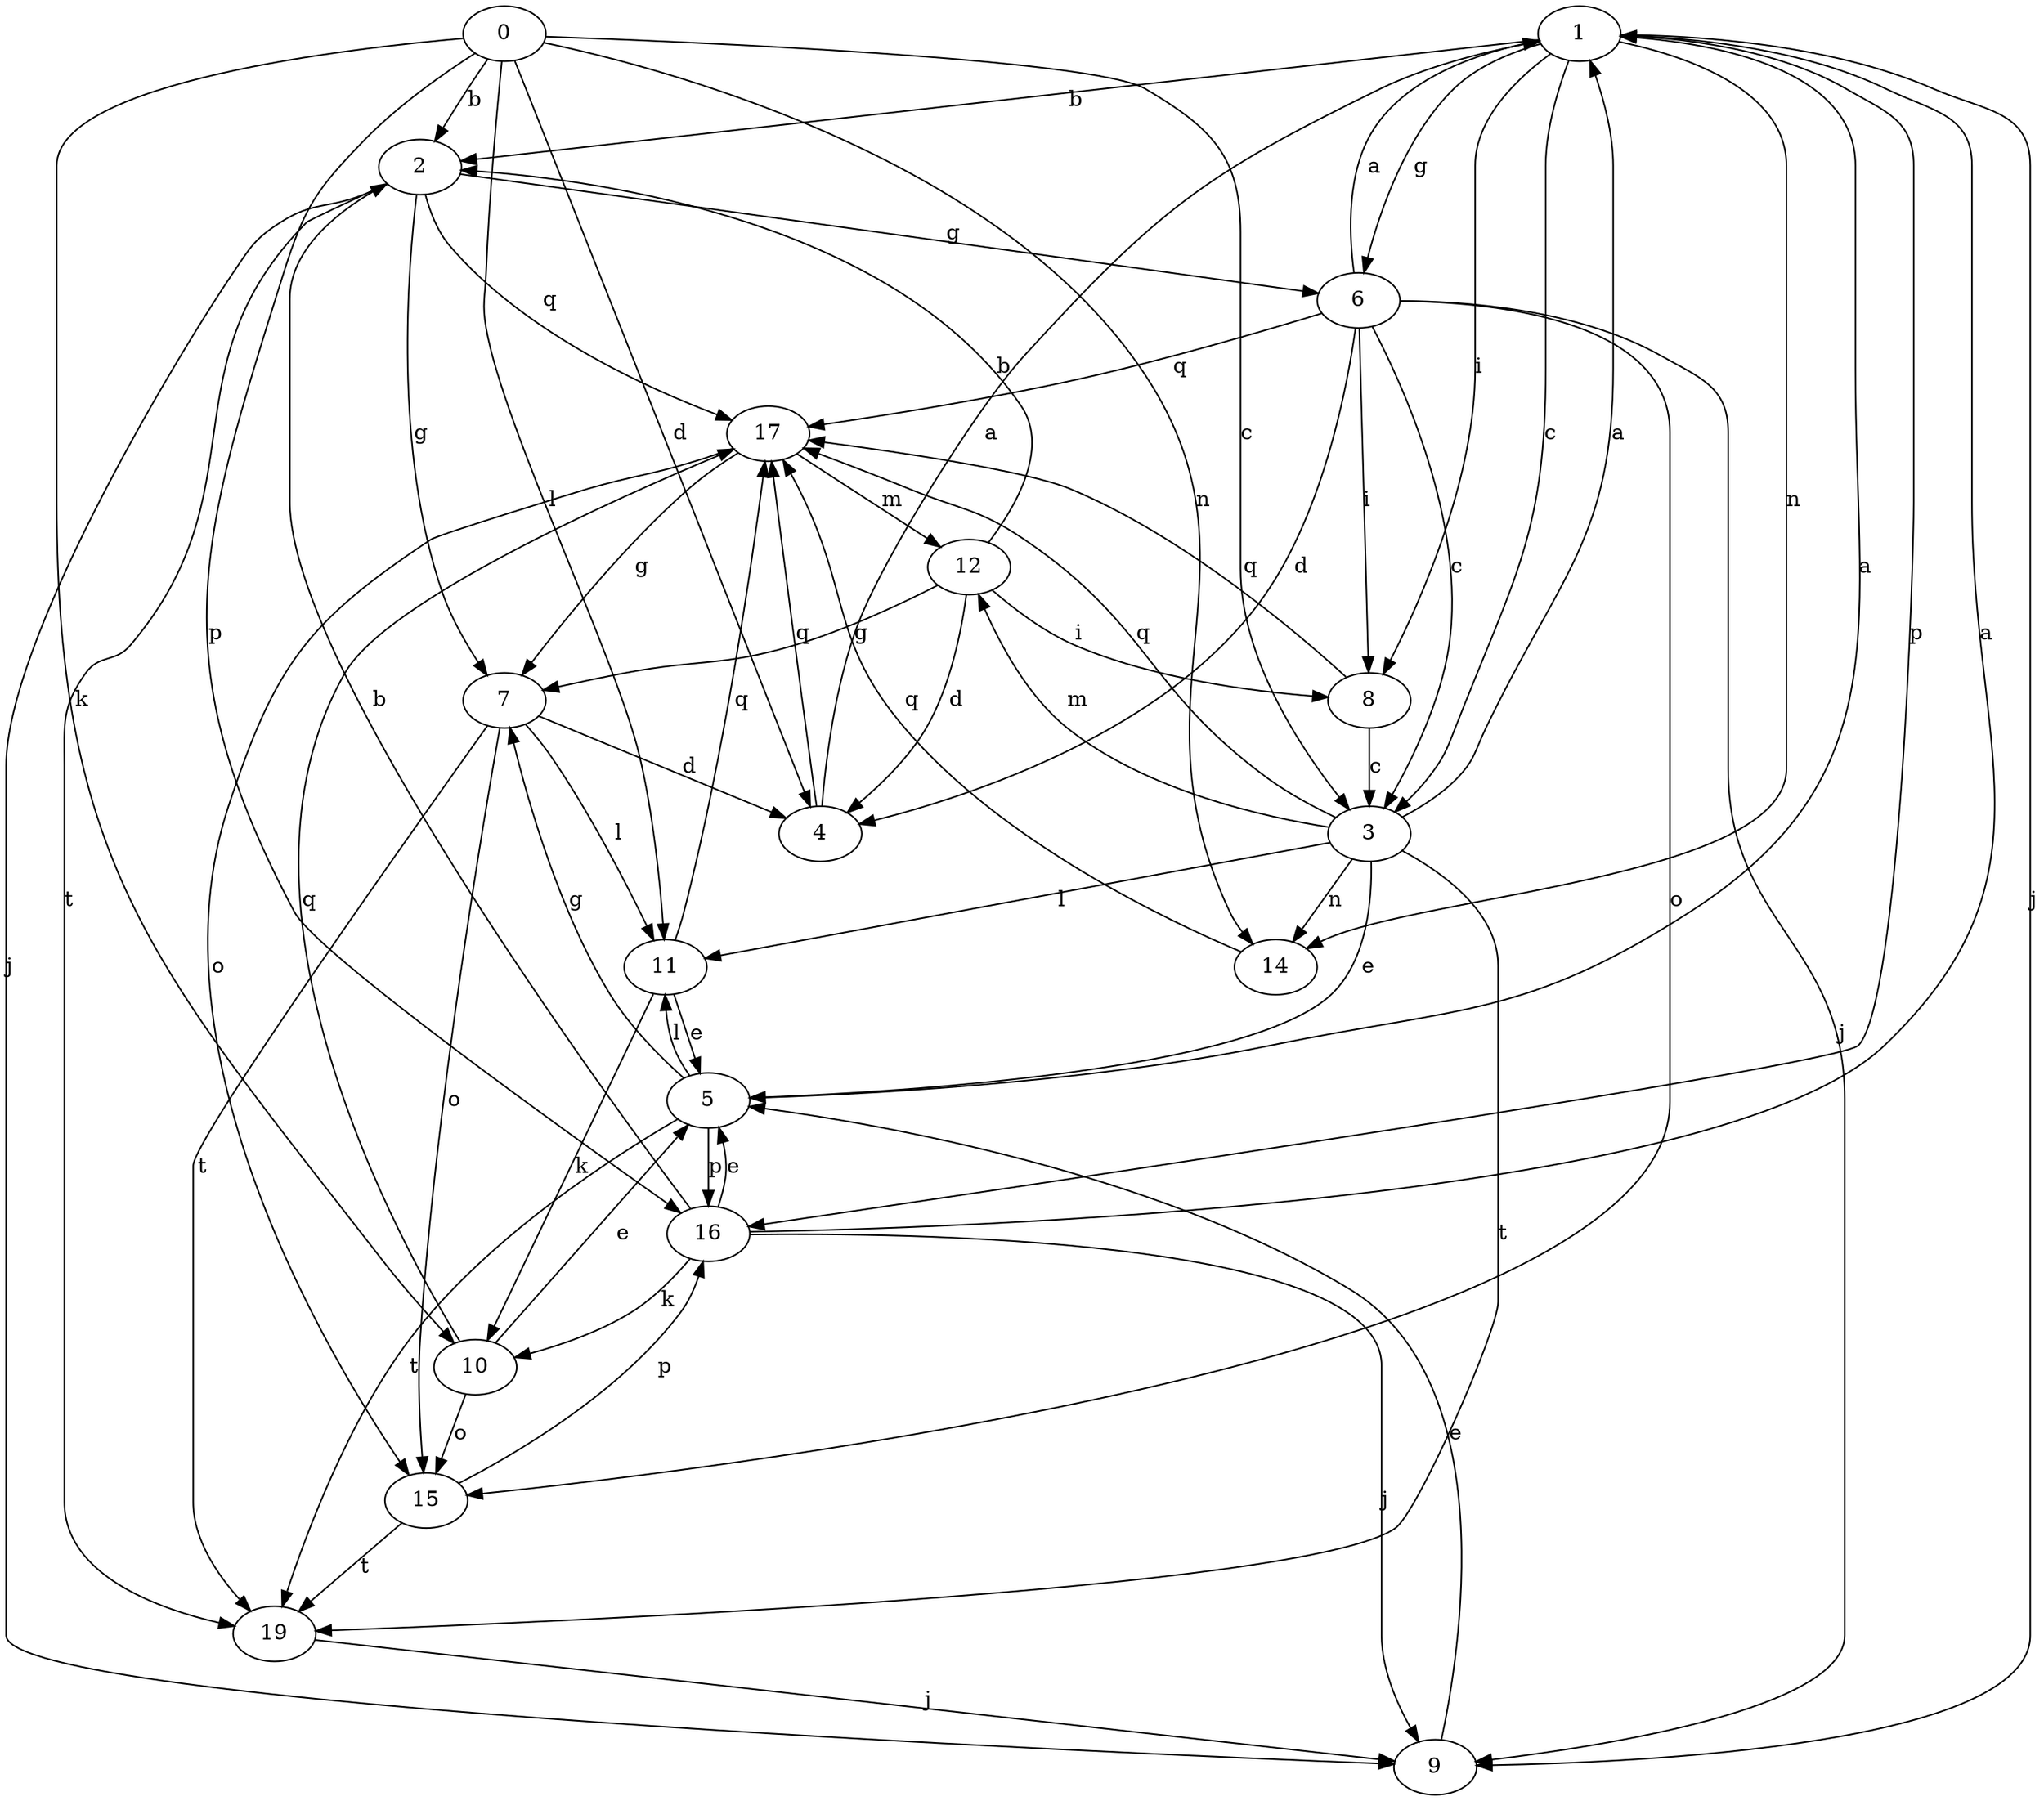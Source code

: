 strict digraph  {
1;
2;
0;
3;
4;
5;
6;
7;
8;
9;
10;
11;
12;
14;
15;
16;
17;
19;
1 -> 2  [label=b];
1 -> 3  [label=c];
1 -> 6  [label=g];
1 -> 8  [label=i];
1 -> 9  [label=j];
1 -> 14  [label=n];
1 -> 16  [label=p];
2 -> 6  [label=g];
2 -> 7  [label=g];
2 -> 9  [label=j];
2 -> 17  [label=q];
2 -> 19  [label=t];
0 -> 2  [label=b];
0 -> 3  [label=c];
0 -> 4  [label=d];
0 -> 10  [label=k];
0 -> 11  [label=l];
0 -> 14  [label=n];
0 -> 16  [label=p];
3 -> 1  [label=a];
3 -> 5  [label=e];
3 -> 11  [label=l];
3 -> 12  [label=m];
3 -> 14  [label=n];
3 -> 17  [label=q];
3 -> 19  [label=t];
4 -> 1  [label=a];
4 -> 17  [label=q];
5 -> 1  [label=a];
5 -> 7  [label=g];
5 -> 11  [label=l];
5 -> 16  [label=p];
5 -> 19  [label=t];
6 -> 1  [label=a];
6 -> 3  [label=c];
6 -> 4  [label=d];
6 -> 8  [label=i];
6 -> 9  [label=j];
6 -> 15  [label=o];
6 -> 17  [label=q];
7 -> 4  [label=d];
7 -> 11  [label=l];
7 -> 15  [label=o];
7 -> 19  [label=t];
8 -> 3  [label=c];
8 -> 17  [label=q];
9 -> 5  [label=e];
10 -> 5  [label=e];
10 -> 15  [label=o];
10 -> 17  [label=q];
11 -> 5  [label=e];
11 -> 10  [label=k];
11 -> 17  [label=q];
12 -> 2  [label=b];
12 -> 4  [label=d];
12 -> 7  [label=g];
12 -> 8  [label=i];
14 -> 17  [label=q];
15 -> 16  [label=p];
15 -> 19  [label=t];
16 -> 1  [label=a];
16 -> 2  [label=b];
16 -> 5  [label=e];
16 -> 9  [label=j];
16 -> 10  [label=k];
17 -> 7  [label=g];
17 -> 12  [label=m];
17 -> 15  [label=o];
19 -> 9  [label=j];
}
